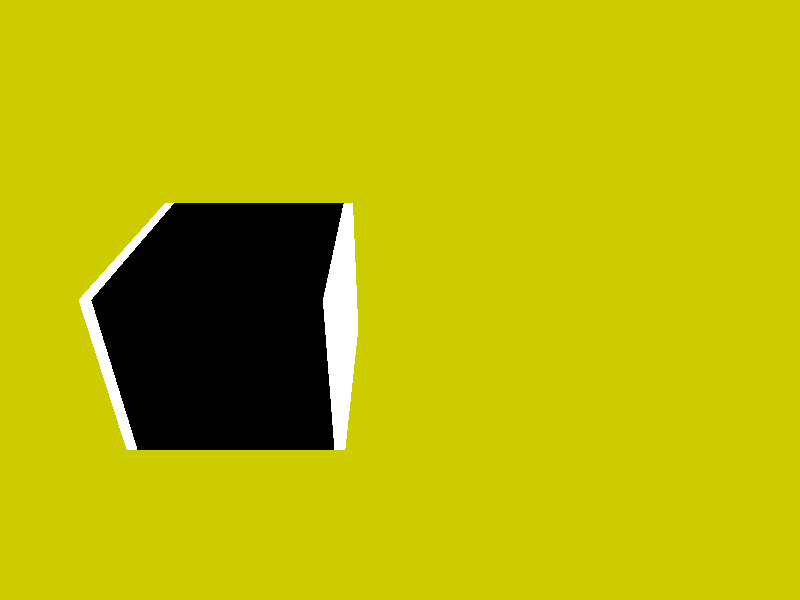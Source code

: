 //--global--------------------------
//--includes------------------------
//--declares------------------------

//harddrive
#declare counter = 0;
#declare harddrive = union {
                     //--wheels
                     //--base unit
                       difference {
                         box {
                           <-.9, -1, -1>,
                           <.9, .6, 1>
                           pigment {
                             colour rgb <0, 0, 0>
                           }
                           hollow
                         }
                         #while (counter < .5)
                           box {
                             <-.8, .5, -1.1>,
                             <.8, .4, -.9>
                             translate <0, -counter*2, 0>
                             colour rgb <0,1,0>
                           }
                           #declare counter = counter + .1;
                         #end
                       }
                     //----interior
                       box {
                         <-.8, -.9, -.9>,
                         <.8, .5, .9>
                         pigment  {
                           colour rgb <1, 1, 1>
                         }
                       }
                     //----edges
                       box {
                         <-1, -1, -1>,
                         <-.9, .6, 1>
                         pigment {
                           colour rgb <1, 1, 1>
                         }
                       }
                       box {
                         <1, -1, -1>,
                         <.9, .6, 1>
                         pigment {
                           colour rgb <1, 1, 1>
                         }
                       }
                     };
                       
//--objects-------------------------

object {
  harddrive
}
plane {
  y,
  -1.1
  pigment {
    colour rgb <.8, .8, 0>
  }
}

//--lights--------------------------

// create a regular point light source
light_source {
  0*x                  // light's position (translated below)
  color rgb <1,1,1>    // light's color
  translate <-20, 40, -20>
}

//--camera--------------------------

// perspective (default) camera
camera {
  location  <1.5, 3.0, -5.0>
  look_at   <1.5, 0.0,  0.0>
  right     x*image_width/image_height
}
